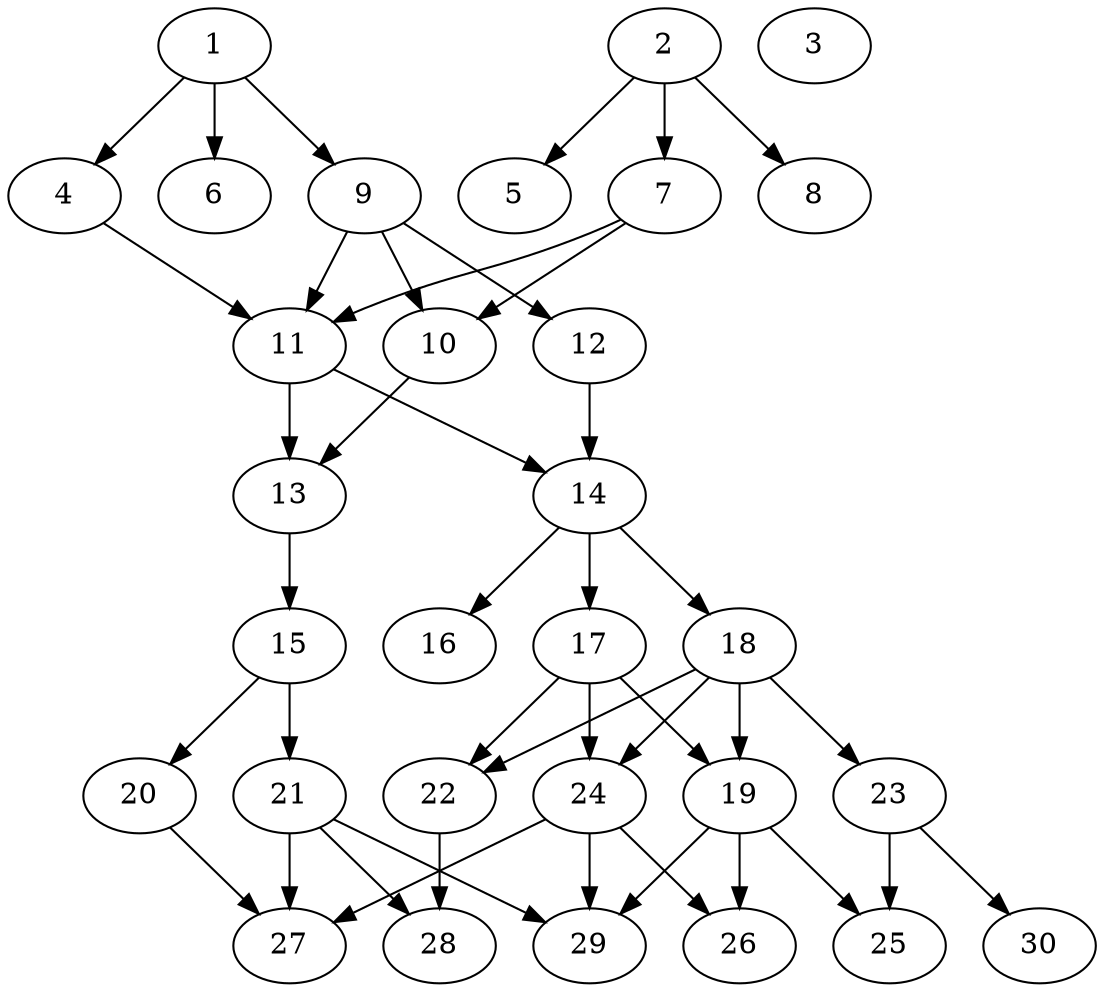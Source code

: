 // DAG automatically generated by daggen at Fri Jul 29 10:40:33 2022
// daggen.exe --dot -n 30 --ccr 0.5 --fat 0.5 --regular 0.5 --density 0.5 -o data\30/random_30_96.gv 
digraph G {
  1 [compute_size="14637588480", trans_size="315916", result_size="13312", ram="16421312",alpha="0.14"]
  1 -> 4 [size ="13312"]
  1 -> 6 [size ="13312"]
  1 -> 9 [size ="13312"]
  2 [compute_size="1274191872", trans_size="945924", result_size="70656", ram="41823920",alpha="0.19"]
  2 -> 5 [size ="70656"]
  2 -> 7 [size ="70656"]
  2 -> 8 [size ="70656"]
  3 [compute_size="368293445632", trans_size="16689", result_size="0", ram="17530112",alpha="0.13"]
  4 [compute_size="134217728000", trans_size="1010757", result_size="1024", ram="19972640",alpha="0.00"]
  4 -> 11 [size ="1024"]
  5 [compute_size="231928233984", trans_size="583527", result_size="0", ram="8460128",alpha="0.15"]
  6 [compute_size="1189639567579", trans_size="307636", result_size="0", ram="27686720",alpha="0.06"]
  7 [compute_size="374787339369", trans_size="62244", result_size="9216", ram="38952128",alpha="0.16"]
  7 -> 10 [size ="9216"]
  7 -> 11 [size ="9216"]
  8 [compute_size="782757789696", trans_size="449450", result_size="0", ram="46151408",alpha="0.00"]
  9 [compute_size="1836736512", trans_size="357731", result_size="70656", ram="49414448",alpha="0.04"]
  9 -> 10 [size ="70656"]
  9 -> 11 [size ="70656"]
  9 -> 12 [size ="70656"]
  10 [compute_size="26893025280", trans_size="412558", result_size="70656", ram="7657040",alpha="0.13"]
  10 -> 13 [size ="70656"]
  11 [compute_size="782757789696", trans_size="549256", result_size="54272", ram="14631392",alpha="0.03"]
  11 -> 13 [size ="54272"]
  11 -> 14 [size ="54272"]
  12 [compute_size="16523108352", trans_size="537620", result_size="54272", ram="11937008",alpha="0.17"]
  12 -> 14 [size ="54272"]
  13 [compute_size="1870221312", trans_size="683461", result_size="29696", ram="35259824",alpha="0.05"]
  13 -> 15 [size ="29696"]
  14 [compute_size="194749399150", trans_size="263072", result_size="13312", ram="20736128",alpha="0.00"]
  14 -> 16 [size ="13312"]
  14 -> 17 [size ="13312"]
  14 -> 18 [size ="13312"]
  15 [compute_size="549755813888", trans_size="495101", result_size="91136", ram="41361392",alpha="0.05"]
  15 -> 20 [size ="91136"]
  15 -> 21 [size ="91136"]
  16 [compute_size="68719476736", trans_size="493055", result_size="0", ram="5414096",alpha="0.09"]
  17 [compute_size="19207159808", trans_size="28805", result_size="91136", ram="43870448",alpha="0.09"]
  17 -> 19 [size ="91136"]
  17 -> 22 [size ="91136"]
  17 -> 24 [size ="91136"]
  18 [compute_size="13969760256", trans_size="25864", result_size="13312", ram="43159232",alpha="0.06"]
  18 -> 19 [size ="13312"]
  18 -> 22 [size ="13312"]
  18 -> 23 [size ="13312"]
  18 -> 24 [size ="13312"]
  19 [compute_size="20429004800", trans_size="229824", result_size="1024", ram="27300224",alpha="0.19"]
  19 -> 25 [size ="1024"]
  19 -> 26 [size ="1024"]
  19 -> 29 [size ="1024"]
  20 [compute_size="13084655616", trans_size="86157", result_size="13312", ram="39023408",alpha="0.15"]
  20 -> 27 [size ="13312"]
  21 [compute_size="641630208", trans_size="1599", result_size="70656", ram="4332224",alpha="0.10"]
  21 -> 27 [size ="70656"]
  21 -> 28 [size ="70656"]
  21 -> 29 [size ="70656"]
  22 [compute_size="33405534208", trans_size="103036", result_size="91136", ram="22652768",alpha="0.09"]
  22 -> 28 [size ="91136"]
  23 [compute_size="549755813888", trans_size="368984", result_size="91136", ram="52273568",alpha="0.12"]
  23 -> 25 [size ="91136"]
  23 -> 30 [size ="91136"]
  24 [compute_size="231928233984", trans_size="871501", result_size="13312", ram="22188656",alpha="0.17"]
  24 -> 26 [size ="13312"]
  24 -> 27 [size ="13312"]
  24 -> 29 [size ="13312"]
  25 [compute_size="28991029248", trans_size="721344", result_size="0", ram="21550304",alpha="0.14"]
  26 [compute_size="2930540544", trans_size="334266", result_size="0", ram="48956672",alpha="0.15"]
  27 [compute_size="368293445632", trans_size="917568", result_size="0", ram="33829472",alpha="0.16"]
  28 [compute_size="22227001344", trans_size="217676", result_size="0", ram="25909472",alpha="0.03"]
  29 [compute_size="1800896512", trans_size="512268", result_size="0", ram="6625856",alpha="0.15"]
  30 [compute_size="2072420352", trans_size="377136", result_size="0", ram="37724528",alpha="0.16"]
}

